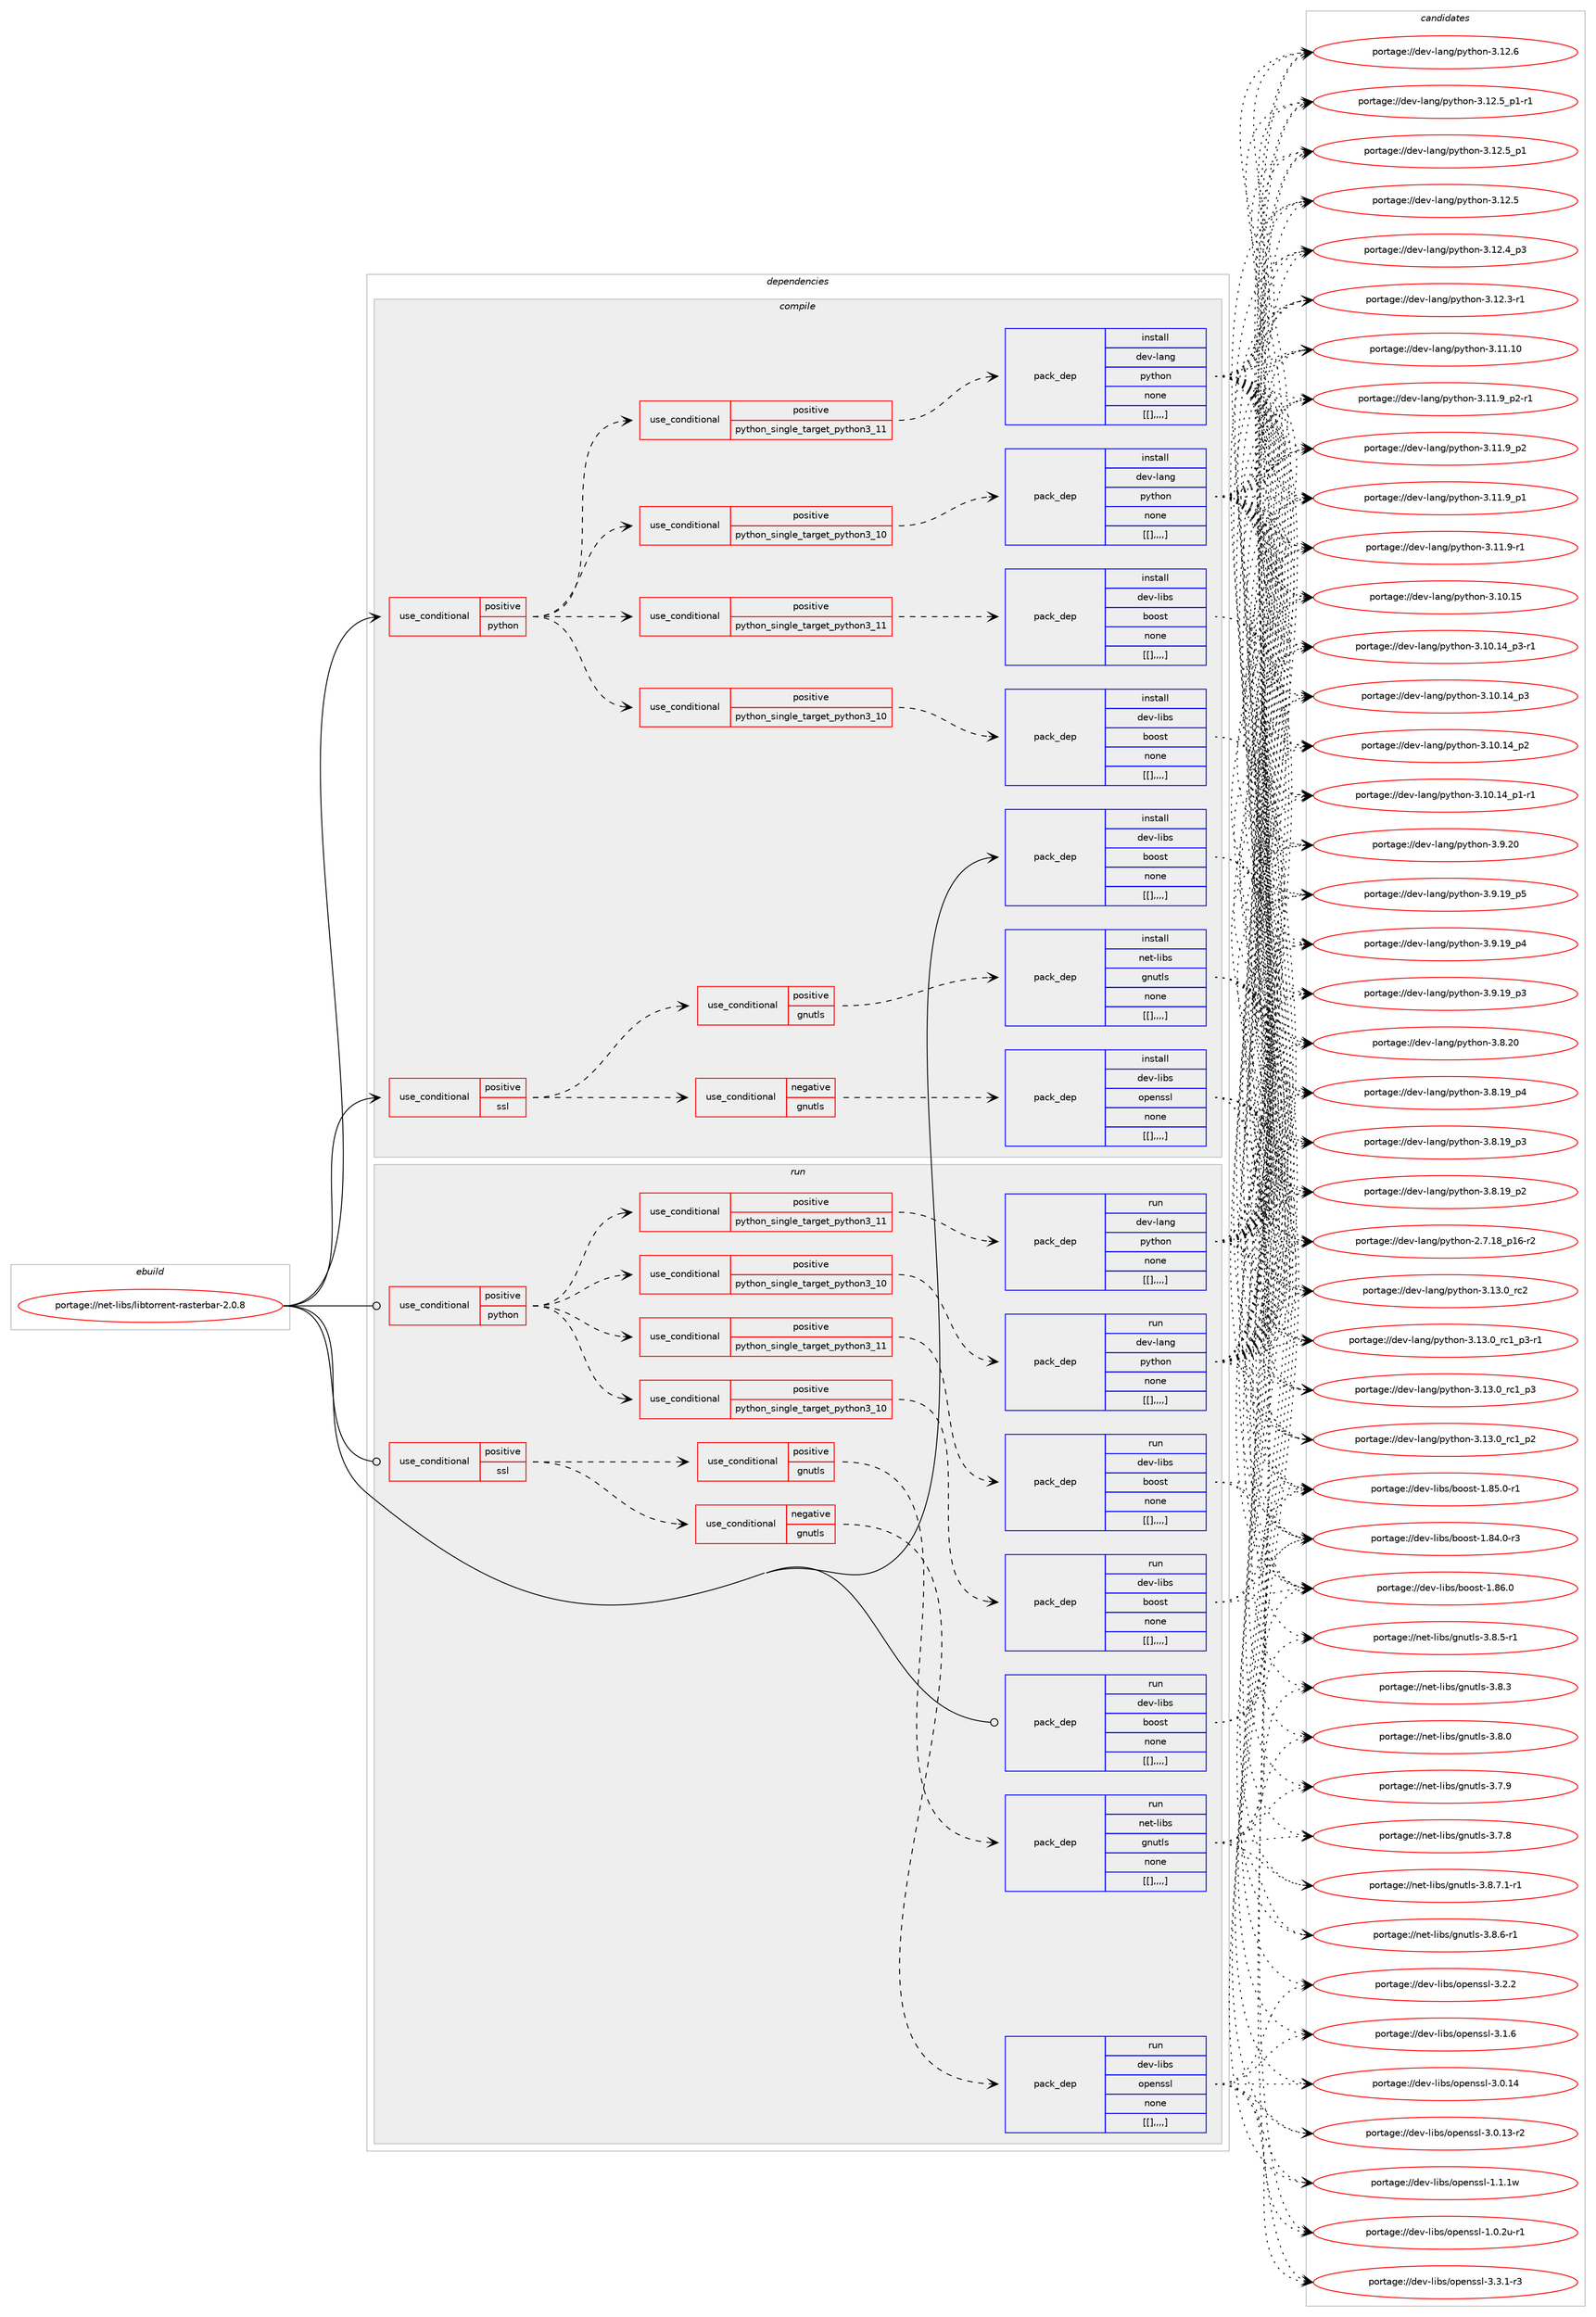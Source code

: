 digraph prolog {

# *************
# Graph options
# *************

newrank=true;
concentrate=true;
compound=true;
graph [rankdir=LR,fontname=Helvetica,fontsize=10,ranksep=1.5];#, ranksep=2.5, nodesep=0.2];
edge  [arrowhead=vee];
node  [fontname=Helvetica,fontsize=10];

# **********
# The ebuild
# **********

subgraph cluster_leftcol {
color=gray;
label=<<i>ebuild</i>>;
id [label="portage://net-libs/libtorrent-rasterbar-2.0.8", color=red, width=4, href="../net-libs/libtorrent-rasterbar-2.0.8.svg"];
}

# ****************
# The dependencies
# ****************

subgraph cluster_midcol {
color=gray;
label=<<i>dependencies</i>>;
subgraph cluster_compile {
fillcolor="#eeeeee";
style=filled;
label=<<i>compile</i>>;
subgraph cond98883 {
dependency379470 [label=<<TABLE BORDER="0" CELLBORDER="1" CELLSPACING="0" CELLPADDING="4"><TR><TD ROWSPAN="3" CELLPADDING="10">use_conditional</TD></TR><TR><TD>positive</TD></TR><TR><TD>python</TD></TR></TABLE>>, shape=none, color=red];
subgraph cond98884 {
dependency379471 [label=<<TABLE BORDER="0" CELLBORDER="1" CELLSPACING="0" CELLPADDING="4"><TR><TD ROWSPAN="3" CELLPADDING="10">use_conditional</TD></TR><TR><TD>positive</TD></TR><TR><TD>python_single_target_python3_10</TD></TR></TABLE>>, shape=none, color=red];
subgraph pack277768 {
dependency379472 [label=<<TABLE BORDER="0" CELLBORDER="1" CELLSPACING="0" CELLPADDING="4" WIDTH="220"><TR><TD ROWSPAN="6" CELLPADDING="30">pack_dep</TD></TR><TR><TD WIDTH="110">install</TD></TR><TR><TD>dev-lang</TD></TR><TR><TD>python</TD></TR><TR><TD>none</TD></TR><TR><TD>[[],,,,]</TD></TR></TABLE>>, shape=none, color=blue];
}
dependency379471:e -> dependency379472:w [weight=20,style="dashed",arrowhead="vee"];
}
dependency379470:e -> dependency379471:w [weight=20,style="dashed",arrowhead="vee"];
subgraph cond98885 {
dependency379473 [label=<<TABLE BORDER="0" CELLBORDER="1" CELLSPACING="0" CELLPADDING="4"><TR><TD ROWSPAN="3" CELLPADDING="10">use_conditional</TD></TR><TR><TD>positive</TD></TR><TR><TD>python_single_target_python3_11</TD></TR></TABLE>>, shape=none, color=red];
subgraph pack277769 {
dependency379474 [label=<<TABLE BORDER="0" CELLBORDER="1" CELLSPACING="0" CELLPADDING="4" WIDTH="220"><TR><TD ROWSPAN="6" CELLPADDING="30">pack_dep</TD></TR><TR><TD WIDTH="110">install</TD></TR><TR><TD>dev-lang</TD></TR><TR><TD>python</TD></TR><TR><TD>none</TD></TR><TR><TD>[[],,,,]</TD></TR></TABLE>>, shape=none, color=blue];
}
dependency379473:e -> dependency379474:w [weight=20,style="dashed",arrowhead="vee"];
}
dependency379470:e -> dependency379473:w [weight=20,style="dashed",arrowhead="vee"];
subgraph cond98886 {
dependency379475 [label=<<TABLE BORDER="0" CELLBORDER="1" CELLSPACING="0" CELLPADDING="4"><TR><TD ROWSPAN="3" CELLPADDING="10">use_conditional</TD></TR><TR><TD>positive</TD></TR><TR><TD>python_single_target_python3_10</TD></TR></TABLE>>, shape=none, color=red];
subgraph pack277770 {
dependency379476 [label=<<TABLE BORDER="0" CELLBORDER="1" CELLSPACING="0" CELLPADDING="4" WIDTH="220"><TR><TD ROWSPAN="6" CELLPADDING="30">pack_dep</TD></TR><TR><TD WIDTH="110">install</TD></TR><TR><TD>dev-libs</TD></TR><TR><TD>boost</TD></TR><TR><TD>none</TD></TR><TR><TD>[[],,,,]</TD></TR></TABLE>>, shape=none, color=blue];
}
dependency379475:e -> dependency379476:w [weight=20,style="dashed",arrowhead="vee"];
}
dependency379470:e -> dependency379475:w [weight=20,style="dashed",arrowhead="vee"];
subgraph cond98887 {
dependency379477 [label=<<TABLE BORDER="0" CELLBORDER="1" CELLSPACING="0" CELLPADDING="4"><TR><TD ROWSPAN="3" CELLPADDING="10">use_conditional</TD></TR><TR><TD>positive</TD></TR><TR><TD>python_single_target_python3_11</TD></TR></TABLE>>, shape=none, color=red];
subgraph pack277771 {
dependency379478 [label=<<TABLE BORDER="0" CELLBORDER="1" CELLSPACING="0" CELLPADDING="4" WIDTH="220"><TR><TD ROWSPAN="6" CELLPADDING="30">pack_dep</TD></TR><TR><TD WIDTH="110">install</TD></TR><TR><TD>dev-libs</TD></TR><TR><TD>boost</TD></TR><TR><TD>none</TD></TR><TR><TD>[[],,,,]</TD></TR></TABLE>>, shape=none, color=blue];
}
dependency379477:e -> dependency379478:w [weight=20,style="dashed",arrowhead="vee"];
}
dependency379470:e -> dependency379477:w [weight=20,style="dashed",arrowhead="vee"];
}
id:e -> dependency379470:w [weight=20,style="solid",arrowhead="vee"];
subgraph cond98888 {
dependency379479 [label=<<TABLE BORDER="0" CELLBORDER="1" CELLSPACING="0" CELLPADDING="4"><TR><TD ROWSPAN="3" CELLPADDING="10">use_conditional</TD></TR><TR><TD>positive</TD></TR><TR><TD>ssl</TD></TR></TABLE>>, shape=none, color=red];
subgraph cond98889 {
dependency379480 [label=<<TABLE BORDER="0" CELLBORDER="1" CELLSPACING="0" CELLPADDING="4"><TR><TD ROWSPAN="3" CELLPADDING="10">use_conditional</TD></TR><TR><TD>positive</TD></TR><TR><TD>gnutls</TD></TR></TABLE>>, shape=none, color=red];
subgraph pack277772 {
dependency379481 [label=<<TABLE BORDER="0" CELLBORDER="1" CELLSPACING="0" CELLPADDING="4" WIDTH="220"><TR><TD ROWSPAN="6" CELLPADDING="30">pack_dep</TD></TR><TR><TD WIDTH="110">install</TD></TR><TR><TD>net-libs</TD></TR><TR><TD>gnutls</TD></TR><TR><TD>none</TD></TR><TR><TD>[[],,,,]</TD></TR></TABLE>>, shape=none, color=blue];
}
dependency379480:e -> dependency379481:w [weight=20,style="dashed",arrowhead="vee"];
}
dependency379479:e -> dependency379480:w [weight=20,style="dashed",arrowhead="vee"];
subgraph cond98890 {
dependency379482 [label=<<TABLE BORDER="0" CELLBORDER="1" CELLSPACING="0" CELLPADDING="4"><TR><TD ROWSPAN="3" CELLPADDING="10">use_conditional</TD></TR><TR><TD>negative</TD></TR><TR><TD>gnutls</TD></TR></TABLE>>, shape=none, color=red];
subgraph pack277773 {
dependency379483 [label=<<TABLE BORDER="0" CELLBORDER="1" CELLSPACING="0" CELLPADDING="4" WIDTH="220"><TR><TD ROWSPAN="6" CELLPADDING="30">pack_dep</TD></TR><TR><TD WIDTH="110">install</TD></TR><TR><TD>dev-libs</TD></TR><TR><TD>openssl</TD></TR><TR><TD>none</TD></TR><TR><TD>[[],,,,]</TD></TR></TABLE>>, shape=none, color=blue];
}
dependency379482:e -> dependency379483:w [weight=20,style="dashed",arrowhead="vee"];
}
dependency379479:e -> dependency379482:w [weight=20,style="dashed",arrowhead="vee"];
}
id:e -> dependency379479:w [weight=20,style="solid",arrowhead="vee"];
subgraph pack277774 {
dependency379484 [label=<<TABLE BORDER="0" CELLBORDER="1" CELLSPACING="0" CELLPADDING="4" WIDTH="220"><TR><TD ROWSPAN="6" CELLPADDING="30">pack_dep</TD></TR><TR><TD WIDTH="110">install</TD></TR><TR><TD>dev-libs</TD></TR><TR><TD>boost</TD></TR><TR><TD>none</TD></TR><TR><TD>[[],,,,]</TD></TR></TABLE>>, shape=none, color=blue];
}
id:e -> dependency379484:w [weight=20,style="solid",arrowhead="vee"];
}
subgraph cluster_compileandrun {
fillcolor="#eeeeee";
style=filled;
label=<<i>compile and run</i>>;
}
subgraph cluster_run {
fillcolor="#eeeeee";
style=filled;
label=<<i>run</i>>;
subgraph cond98891 {
dependency379485 [label=<<TABLE BORDER="0" CELLBORDER="1" CELLSPACING="0" CELLPADDING="4"><TR><TD ROWSPAN="3" CELLPADDING="10">use_conditional</TD></TR><TR><TD>positive</TD></TR><TR><TD>python</TD></TR></TABLE>>, shape=none, color=red];
subgraph cond98892 {
dependency379486 [label=<<TABLE BORDER="0" CELLBORDER="1" CELLSPACING="0" CELLPADDING="4"><TR><TD ROWSPAN="3" CELLPADDING="10">use_conditional</TD></TR><TR><TD>positive</TD></TR><TR><TD>python_single_target_python3_10</TD></TR></TABLE>>, shape=none, color=red];
subgraph pack277775 {
dependency379487 [label=<<TABLE BORDER="0" CELLBORDER="1" CELLSPACING="0" CELLPADDING="4" WIDTH="220"><TR><TD ROWSPAN="6" CELLPADDING="30">pack_dep</TD></TR><TR><TD WIDTH="110">run</TD></TR><TR><TD>dev-lang</TD></TR><TR><TD>python</TD></TR><TR><TD>none</TD></TR><TR><TD>[[],,,,]</TD></TR></TABLE>>, shape=none, color=blue];
}
dependency379486:e -> dependency379487:w [weight=20,style="dashed",arrowhead="vee"];
}
dependency379485:e -> dependency379486:w [weight=20,style="dashed",arrowhead="vee"];
subgraph cond98893 {
dependency379488 [label=<<TABLE BORDER="0" CELLBORDER="1" CELLSPACING="0" CELLPADDING="4"><TR><TD ROWSPAN="3" CELLPADDING="10">use_conditional</TD></TR><TR><TD>positive</TD></TR><TR><TD>python_single_target_python3_11</TD></TR></TABLE>>, shape=none, color=red];
subgraph pack277776 {
dependency379489 [label=<<TABLE BORDER="0" CELLBORDER="1" CELLSPACING="0" CELLPADDING="4" WIDTH="220"><TR><TD ROWSPAN="6" CELLPADDING="30">pack_dep</TD></TR><TR><TD WIDTH="110">run</TD></TR><TR><TD>dev-lang</TD></TR><TR><TD>python</TD></TR><TR><TD>none</TD></TR><TR><TD>[[],,,,]</TD></TR></TABLE>>, shape=none, color=blue];
}
dependency379488:e -> dependency379489:w [weight=20,style="dashed",arrowhead="vee"];
}
dependency379485:e -> dependency379488:w [weight=20,style="dashed",arrowhead="vee"];
subgraph cond98894 {
dependency379490 [label=<<TABLE BORDER="0" CELLBORDER="1" CELLSPACING="0" CELLPADDING="4"><TR><TD ROWSPAN="3" CELLPADDING="10">use_conditional</TD></TR><TR><TD>positive</TD></TR><TR><TD>python_single_target_python3_10</TD></TR></TABLE>>, shape=none, color=red];
subgraph pack277777 {
dependency379491 [label=<<TABLE BORDER="0" CELLBORDER="1" CELLSPACING="0" CELLPADDING="4" WIDTH="220"><TR><TD ROWSPAN="6" CELLPADDING="30">pack_dep</TD></TR><TR><TD WIDTH="110">run</TD></TR><TR><TD>dev-libs</TD></TR><TR><TD>boost</TD></TR><TR><TD>none</TD></TR><TR><TD>[[],,,,]</TD></TR></TABLE>>, shape=none, color=blue];
}
dependency379490:e -> dependency379491:w [weight=20,style="dashed",arrowhead="vee"];
}
dependency379485:e -> dependency379490:w [weight=20,style="dashed",arrowhead="vee"];
subgraph cond98895 {
dependency379492 [label=<<TABLE BORDER="0" CELLBORDER="1" CELLSPACING="0" CELLPADDING="4"><TR><TD ROWSPAN="3" CELLPADDING="10">use_conditional</TD></TR><TR><TD>positive</TD></TR><TR><TD>python_single_target_python3_11</TD></TR></TABLE>>, shape=none, color=red];
subgraph pack277778 {
dependency379493 [label=<<TABLE BORDER="0" CELLBORDER="1" CELLSPACING="0" CELLPADDING="4" WIDTH="220"><TR><TD ROWSPAN="6" CELLPADDING="30">pack_dep</TD></TR><TR><TD WIDTH="110">run</TD></TR><TR><TD>dev-libs</TD></TR><TR><TD>boost</TD></TR><TR><TD>none</TD></TR><TR><TD>[[],,,,]</TD></TR></TABLE>>, shape=none, color=blue];
}
dependency379492:e -> dependency379493:w [weight=20,style="dashed",arrowhead="vee"];
}
dependency379485:e -> dependency379492:w [weight=20,style="dashed",arrowhead="vee"];
}
id:e -> dependency379485:w [weight=20,style="solid",arrowhead="odot"];
subgraph cond98896 {
dependency379494 [label=<<TABLE BORDER="0" CELLBORDER="1" CELLSPACING="0" CELLPADDING="4"><TR><TD ROWSPAN="3" CELLPADDING="10">use_conditional</TD></TR><TR><TD>positive</TD></TR><TR><TD>ssl</TD></TR></TABLE>>, shape=none, color=red];
subgraph cond98897 {
dependency379495 [label=<<TABLE BORDER="0" CELLBORDER="1" CELLSPACING="0" CELLPADDING="4"><TR><TD ROWSPAN="3" CELLPADDING="10">use_conditional</TD></TR><TR><TD>positive</TD></TR><TR><TD>gnutls</TD></TR></TABLE>>, shape=none, color=red];
subgraph pack277779 {
dependency379496 [label=<<TABLE BORDER="0" CELLBORDER="1" CELLSPACING="0" CELLPADDING="4" WIDTH="220"><TR><TD ROWSPAN="6" CELLPADDING="30">pack_dep</TD></TR><TR><TD WIDTH="110">run</TD></TR><TR><TD>net-libs</TD></TR><TR><TD>gnutls</TD></TR><TR><TD>none</TD></TR><TR><TD>[[],,,,]</TD></TR></TABLE>>, shape=none, color=blue];
}
dependency379495:e -> dependency379496:w [weight=20,style="dashed",arrowhead="vee"];
}
dependency379494:e -> dependency379495:w [weight=20,style="dashed",arrowhead="vee"];
subgraph cond98898 {
dependency379497 [label=<<TABLE BORDER="0" CELLBORDER="1" CELLSPACING="0" CELLPADDING="4"><TR><TD ROWSPAN="3" CELLPADDING="10">use_conditional</TD></TR><TR><TD>negative</TD></TR><TR><TD>gnutls</TD></TR></TABLE>>, shape=none, color=red];
subgraph pack277780 {
dependency379498 [label=<<TABLE BORDER="0" CELLBORDER="1" CELLSPACING="0" CELLPADDING="4" WIDTH="220"><TR><TD ROWSPAN="6" CELLPADDING="30">pack_dep</TD></TR><TR><TD WIDTH="110">run</TD></TR><TR><TD>dev-libs</TD></TR><TR><TD>openssl</TD></TR><TR><TD>none</TD></TR><TR><TD>[[],,,,]</TD></TR></TABLE>>, shape=none, color=blue];
}
dependency379497:e -> dependency379498:w [weight=20,style="dashed",arrowhead="vee"];
}
dependency379494:e -> dependency379497:w [weight=20,style="dashed",arrowhead="vee"];
}
id:e -> dependency379494:w [weight=20,style="solid",arrowhead="odot"];
subgraph pack277781 {
dependency379499 [label=<<TABLE BORDER="0" CELLBORDER="1" CELLSPACING="0" CELLPADDING="4" WIDTH="220"><TR><TD ROWSPAN="6" CELLPADDING="30">pack_dep</TD></TR><TR><TD WIDTH="110">run</TD></TR><TR><TD>dev-libs</TD></TR><TR><TD>boost</TD></TR><TR><TD>none</TD></TR><TR><TD>[[],,,,]</TD></TR></TABLE>>, shape=none, color=blue];
}
id:e -> dependency379499:w [weight=20,style="solid",arrowhead="odot"];
}
}

# **************
# The candidates
# **************

subgraph cluster_choices {
rank=same;
color=gray;
label=<<i>candidates</i>>;

subgraph choice277768 {
color=black;
nodesep=1;
choice10010111845108971101034711212111610411111045514649514648951149950 [label="portage://dev-lang/python-3.13.0_rc2", color=red, width=4,href="../dev-lang/python-3.13.0_rc2.svg"];
choice1001011184510897110103471121211161041111104551464951464895114994995112514511449 [label="portage://dev-lang/python-3.13.0_rc1_p3-r1", color=red, width=4,href="../dev-lang/python-3.13.0_rc1_p3-r1.svg"];
choice100101118451089711010347112121116104111110455146495146489511499499511251 [label="portage://dev-lang/python-3.13.0_rc1_p3", color=red, width=4,href="../dev-lang/python-3.13.0_rc1_p3.svg"];
choice100101118451089711010347112121116104111110455146495146489511499499511250 [label="portage://dev-lang/python-3.13.0_rc1_p2", color=red, width=4,href="../dev-lang/python-3.13.0_rc1_p2.svg"];
choice10010111845108971101034711212111610411111045514649504654 [label="portage://dev-lang/python-3.12.6", color=red, width=4,href="../dev-lang/python-3.12.6.svg"];
choice1001011184510897110103471121211161041111104551464950465395112494511449 [label="portage://dev-lang/python-3.12.5_p1-r1", color=red, width=4,href="../dev-lang/python-3.12.5_p1-r1.svg"];
choice100101118451089711010347112121116104111110455146495046539511249 [label="portage://dev-lang/python-3.12.5_p1", color=red, width=4,href="../dev-lang/python-3.12.5_p1.svg"];
choice10010111845108971101034711212111610411111045514649504653 [label="portage://dev-lang/python-3.12.5", color=red, width=4,href="../dev-lang/python-3.12.5.svg"];
choice100101118451089711010347112121116104111110455146495046529511251 [label="portage://dev-lang/python-3.12.4_p3", color=red, width=4,href="../dev-lang/python-3.12.4_p3.svg"];
choice100101118451089711010347112121116104111110455146495046514511449 [label="portage://dev-lang/python-3.12.3-r1", color=red, width=4,href="../dev-lang/python-3.12.3-r1.svg"];
choice1001011184510897110103471121211161041111104551464949464948 [label="portage://dev-lang/python-3.11.10", color=red, width=4,href="../dev-lang/python-3.11.10.svg"];
choice1001011184510897110103471121211161041111104551464949465795112504511449 [label="portage://dev-lang/python-3.11.9_p2-r1", color=red, width=4,href="../dev-lang/python-3.11.9_p2-r1.svg"];
choice100101118451089711010347112121116104111110455146494946579511250 [label="portage://dev-lang/python-3.11.9_p2", color=red, width=4,href="../dev-lang/python-3.11.9_p2.svg"];
choice100101118451089711010347112121116104111110455146494946579511249 [label="portage://dev-lang/python-3.11.9_p1", color=red, width=4,href="../dev-lang/python-3.11.9_p1.svg"];
choice100101118451089711010347112121116104111110455146494946574511449 [label="portage://dev-lang/python-3.11.9-r1", color=red, width=4,href="../dev-lang/python-3.11.9-r1.svg"];
choice1001011184510897110103471121211161041111104551464948464953 [label="portage://dev-lang/python-3.10.15", color=red, width=4,href="../dev-lang/python-3.10.15.svg"];
choice100101118451089711010347112121116104111110455146494846495295112514511449 [label="portage://dev-lang/python-3.10.14_p3-r1", color=red, width=4,href="../dev-lang/python-3.10.14_p3-r1.svg"];
choice10010111845108971101034711212111610411111045514649484649529511251 [label="portage://dev-lang/python-3.10.14_p3", color=red, width=4,href="../dev-lang/python-3.10.14_p3.svg"];
choice10010111845108971101034711212111610411111045514649484649529511250 [label="portage://dev-lang/python-3.10.14_p2", color=red, width=4,href="../dev-lang/python-3.10.14_p2.svg"];
choice100101118451089711010347112121116104111110455146494846495295112494511449 [label="portage://dev-lang/python-3.10.14_p1-r1", color=red, width=4,href="../dev-lang/python-3.10.14_p1-r1.svg"];
choice10010111845108971101034711212111610411111045514657465048 [label="portage://dev-lang/python-3.9.20", color=red, width=4,href="../dev-lang/python-3.9.20.svg"];
choice100101118451089711010347112121116104111110455146574649579511253 [label="portage://dev-lang/python-3.9.19_p5", color=red, width=4,href="../dev-lang/python-3.9.19_p5.svg"];
choice100101118451089711010347112121116104111110455146574649579511252 [label="portage://dev-lang/python-3.9.19_p4", color=red, width=4,href="../dev-lang/python-3.9.19_p4.svg"];
choice100101118451089711010347112121116104111110455146574649579511251 [label="portage://dev-lang/python-3.9.19_p3", color=red, width=4,href="../dev-lang/python-3.9.19_p3.svg"];
choice10010111845108971101034711212111610411111045514656465048 [label="portage://dev-lang/python-3.8.20", color=red, width=4,href="../dev-lang/python-3.8.20.svg"];
choice100101118451089711010347112121116104111110455146564649579511252 [label="portage://dev-lang/python-3.8.19_p4", color=red, width=4,href="../dev-lang/python-3.8.19_p4.svg"];
choice100101118451089711010347112121116104111110455146564649579511251 [label="portage://dev-lang/python-3.8.19_p3", color=red, width=4,href="../dev-lang/python-3.8.19_p3.svg"];
choice100101118451089711010347112121116104111110455146564649579511250 [label="portage://dev-lang/python-3.8.19_p2", color=red, width=4,href="../dev-lang/python-3.8.19_p2.svg"];
choice100101118451089711010347112121116104111110455046554649569511249544511450 [label="portage://dev-lang/python-2.7.18_p16-r2", color=red, width=4,href="../dev-lang/python-2.7.18_p16-r2.svg"];
dependency379472:e -> choice10010111845108971101034711212111610411111045514649514648951149950:w [style=dotted,weight="100"];
dependency379472:e -> choice1001011184510897110103471121211161041111104551464951464895114994995112514511449:w [style=dotted,weight="100"];
dependency379472:e -> choice100101118451089711010347112121116104111110455146495146489511499499511251:w [style=dotted,weight="100"];
dependency379472:e -> choice100101118451089711010347112121116104111110455146495146489511499499511250:w [style=dotted,weight="100"];
dependency379472:e -> choice10010111845108971101034711212111610411111045514649504654:w [style=dotted,weight="100"];
dependency379472:e -> choice1001011184510897110103471121211161041111104551464950465395112494511449:w [style=dotted,weight="100"];
dependency379472:e -> choice100101118451089711010347112121116104111110455146495046539511249:w [style=dotted,weight="100"];
dependency379472:e -> choice10010111845108971101034711212111610411111045514649504653:w [style=dotted,weight="100"];
dependency379472:e -> choice100101118451089711010347112121116104111110455146495046529511251:w [style=dotted,weight="100"];
dependency379472:e -> choice100101118451089711010347112121116104111110455146495046514511449:w [style=dotted,weight="100"];
dependency379472:e -> choice1001011184510897110103471121211161041111104551464949464948:w [style=dotted,weight="100"];
dependency379472:e -> choice1001011184510897110103471121211161041111104551464949465795112504511449:w [style=dotted,weight="100"];
dependency379472:e -> choice100101118451089711010347112121116104111110455146494946579511250:w [style=dotted,weight="100"];
dependency379472:e -> choice100101118451089711010347112121116104111110455146494946579511249:w [style=dotted,weight="100"];
dependency379472:e -> choice100101118451089711010347112121116104111110455146494946574511449:w [style=dotted,weight="100"];
dependency379472:e -> choice1001011184510897110103471121211161041111104551464948464953:w [style=dotted,weight="100"];
dependency379472:e -> choice100101118451089711010347112121116104111110455146494846495295112514511449:w [style=dotted,weight="100"];
dependency379472:e -> choice10010111845108971101034711212111610411111045514649484649529511251:w [style=dotted,weight="100"];
dependency379472:e -> choice10010111845108971101034711212111610411111045514649484649529511250:w [style=dotted,weight="100"];
dependency379472:e -> choice100101118451089711010347112121116104111110455146494846495295112494511449:w [style=dotted,weight="100"];
dependency379472:e -> choice10010111845108971101034711212111610411111045514657465048:w [style=dotted,weight="100"];
dependency379472:e -> choice100101118451089711010347112121116104111110455146574649579511253:w [style=dotted,weight="100"];
dependency379472:e -> choice100101118451089711010347112121116104111110455146574649579511252:w [style=dotted,weight="100"];
dependency379472:e -> choice100101118451089711010347112121116104111110455146574649579511251:w [style=dotted,weight="100"];
dependency379472:e -> choice10010111845108971101034711212111610411111045514656465048:w [style=dotted,weight="100"];
dependency379472:e -> choice100101118451089711010347112121116104111110455146564649579511252:w [style=dotted,weight="100"];
dependency379472:e -> choice100101118451089711010347112121116104111110455146564649579511251:w [style=dotted,weight="100"];
dependency379472:e -> choice100101118451089711010347112121116104111110455146564649579511250:w [style=dotted,weight="100"];
dependency379472:e -> choice100101118451089711010347112121116104111110455046554649569511249544511450:w [style=dotted,weight="100"];
}
subgraph choice277769 {
color=black;
nodesep=1;
choice10010111845108971101034711212111610411111045514649514648951149950 [label="portage://dev-lang/python-3.13.0_rc2", color=red, width=4,href="../dev-lang/python-3.13.0_rc2.svg"];
choice1001011184510897110103471121211161041111104551464951464895114994995112514511449 [label="portage://dev-lang/python-3.13.0_rc1_p3-r1", color=red, width=4,href="../dev-lang/python-3.13.0_rc1_p3-r1.svg"];
choice100101118451089711010347112121116104111110455146495146489511499499511251 [label="portage://dev-lang/python-3.13.0_rc1_p3", color=red, width=4,href="../dev-lang/python-3.13.0_rc1_p3.svg"];
choice100101118451089711010347112121116104111110455146495146489511499499511250 [label="portage://dev-lang/python-3.13.0_rc1_p2", color=red, width=4,href="../dev-lang/python-3.13.0_rc1_p2.svg"];
choice10010111845108971101034711212111610411111045514649504654 [label="portage://dev-lang/python-3.12.6", color=red, width=4,href="../dev-lang/python-3.12.6.svg"];
choice1001011184510897110103471121211161041111104551464950465395112494511449 [label="portage://dev-lang/python-3.12.5_p1-r1", color=red, width=4,href="../dev-lang/python-3.12.5_p1-r1.svg"];
choice100101118451089711010347112121116104111110455146495046539511249 [label="portage://dev-lang/python-3.12.5_p1", color=red, width=4,href="../dev-lang/python-3.12.5_p1.svg"];
choice10010111845108971101034711212111610411111045514649504653 [label="portage://dev-lang/python-3.12.5", color=red, width=4,href="../dev-lang/python-3.12.5.svg"];
choice100101118451089711010347112121116104111110455146495046529511251 [label="portage://dev-lang/python-3.12.4_p3", color=red, width=4,href="../dev-lang/python-3.12.4_p3.svg"];
choice100101118451089711010347112121116104111110455146495046514511449 [label="portage://dev-lang/python-3.12.3-r1", color=red, width=4,href="../dev-lang/python-3.12.3-r1.svg"];
choice1001011184510897110103471121211161041111104551464949464948 [label="portage://dev-lang/python-3.11.10", color=red, width=4,href="../dev-lang/python-3.11.10.svg"];
choice1001011184510897110103471121211161041111104551464949465795112504511449 [label="portage://dev-lang/python-3.11.9_p2-r1", color=red, width=4,href="../dev-lang/python-3.11.9_p2-r1.svg"];
choice100101118451089711010347112121116104111110455146494946579511250 [label="portage://dev-lang/python-3.11.9_p2", color=red, width=4,href="../dev-lang/python-3.11.9_p2.svg"];
choice100101118451089711010347112121116104111110455146494946579511249 [label="portage://dev-lang/python-3.11.9_p1", color=red, width=4,href="../dev-lang/python-3.11.9_p1.svg"];
choice100101118451089711010347112121116104111110455146494946574511449 [label="portage://dev-lang/python-3.11.9-r1", color=red, width=4,href="../dev-lang/python-3.11.9-r1.svg"];
choice1001011184510897110103471121211161041111104551464948464953 [label="portage://dev-lang/python-3.10.15", color=red, width=4,href="../dev-lang/python-3.10.15.svg"];
choice100101118451089711010347112121116104111110455146494846495295112514511449 [label="portage://dev-lang/python-3.10.14_p3-r1", color=red, width=4,href="../dev-lang/python-3.10.14_p3-r1.svg"];
choice10010111845108971101034711212111610411111045514649484649529511251 [label="portage://dev-lang/python-3.10.14_p3", color=red, width=4,href="../dev-lang/python-3.10.14_p3.svg"];
choice10010111845108971101034711212111610411111045514649484649529511250 [label="portage://dev-lang/python-3.10.14_p2", color=red, width=4,href="../dev-lang/python-3.10.14_p2.svg"];
choice100101118451089711010347112121116104111110455146494846495295112494511449 [label="portage://dev-lang/python-3.10.14_p1-r1", color=red, width=4,href="../dev-lang/python-3.10.14_p1-r1.svg"];
choice10010111845108971101034711212111610411111045514657465048 [label="portage://dev-lang/python-3.9.20", color=red, width=4,href="../dev-lang/python-3.9.20.svg"];
choice100101118451089711010347112121116104111110455146574649579511253 [label="portage://dev-lang/python-3.9.19_p5", color=red, width=4,href="../dev-lang/python-3.9.19_p5.svg"];
choice100101118451089711010347112121116104111110455146574649579511252 [label="portage://dev-lang/python-3.9.19_p4", color=red, width=4,href="../dev-lang/python-3.9.19_p4.svg"];
choice100101118451089711010347112121116104111110455146574649579511251 [label="portage://dev-lang/python-3.9.19_p3", color=red, width=4,href="../dev-lang/python-3.9.19_p3.svg"];
choice10010111845108971101034711212111610411111045514656465048 [label="portage://dev-lang/python-3.8.20", color=red, width=4,href="../dev-lang/python-3.8.20.svg"];
choice100101118451089711010347112121116104111110455146564649579511252 [label="portage://dev-lang/python-3.8.19_p4", color=red, width=4,href="../dev-lang/python-3.8.19_p4.svg"];
choice100101118451089711010347112121116104111110455146564649579511251 [label="portage://dev-lang/python-3.8.19_p3", color=red, width=4,href="../dev-lang/python-3.8.19_p3.svg"];
choice100101118451089711010347112121116104111110455146564649579511250 [label="portage://dev-lang/python-3.8.19_p2", color=red, width=4,href="../dev-lang/python-3.8.19_p2.svg"];
choice100101118451089711010347112121116104111110455046554649569511249544511450 [label="portage://dev-lang/python-2.7.18_p16-r2", color=red, width=4,href="../dev-lang/python-2.7.18_p16-r2.svg"];
dependency379474:e -> choice10010111845108971101034711212111610411111045514649514648951149950:w [style=dotted,weight="100"];
dependency379474:e -> choice1001011184510897110103471121211161041111104551464951464895114994995112514511449:w [style=dotted,weight="100"];
dependency379474:e -> choice100101118451089711010347112121116104111110455146495146489511499499511251:w [style=dotted,weight="100"];
dependency379474:e -> choice100101118451089711010347112121116104111110455146495146489511499499511250:w [style=dotted,weight="100"];
dependency379474:e -> choice10010111845108971101034711212111610411111045514649504654:w [style=dotted,weight="100"];
dependency379474:e -> choice1001011184510897110103471121211161041111104551464950465395112494511449:w [style=dotted,weight="100"];
dependency379474:e -> choice100101118451089711010347112121116104111110455146495046539511249:w [style=dotted,weight="100"];
dependency379474:e -> choice10010111845108971101034711212111610411111045514649504653:w [style=dotted,weight="100"];
dependency379474:e -> choice100101118451089711010347112121116104111110455146495046529511251:w [style=dotted,weight="100"];
dependency379474:e -> choice100101118451089711010347112121116104111110455146495046514511449:w [style=dotted,weight="100"];
dependency379474:e -> choice1001011184510897110103471121211161041111104551464949464948:w [style=dotted,weight="100"];
dependency379474:e -> choice1001011184510897110103471121211161041111104551464949465795112504511449:w [style=dotted,weight="100"];
dependency379474:e -> choice100101118451089711010347112121116104111110455146494946579511250:w [style=dotted,weight="100"];
dependency379474:e -> choice100101118451089711010347112121116104111110455146494946579511249:w [style=dotted,weight="100"];
dependency379474:e -> choice100101118451089711010347112121116104111110455146494946574511449:w [style=dotted,weight="100"];
dependency379474:e -> choice1001011184510897110103471121211161041111104551464948464953:w [style=dotted,weight="100"];
dependency379474:e -> choice100101118451089711010347112121116104111110455146494846495295112514511449:w [style=dotted,weight="100"];
dependency379474:e -> choice10010111845108971101034711212111610411111045514649484649529511251:w [style=dotted,weight="100"];
dependency379474:e -> choice10010111845108971101034711212111610411111045514649484649529511250:w [style=dotted,weight="100"];
dependency379474:e -> choice100101118451089711010347112121116104111110455146494846495295112494511449:w [style=dotted,weight="100"];
dependency379474:e -> choice10010111845108971101034711212111610411111045514657465048:w [style=dotted,weight="100"];
dependency379474:e -> choice100101118451089711010347112121116104111110455146574649579511253:w [style=dotted,weight="100"];
dependency379474:e -> choice100101118451089711010347112121116104111110455146574649579511252:w [style=dotted,weight="100"];
dependency379474:e -> choice100101118451089711010347112121116104111110455146574649579511251:w [style=dotted,weight="100"];
dependency379474:e -> choice10010111845108971101034711212111610411111045514656465048:w [style=dotted,weight="100"];
dependency379474:e -> choice100101118451089711010347112121116104111110455146564649579511252:w [style=dotted,weight="100"];
dependency379474:e -> choice100101118451089711010347112121116104111110455146564649579511251:w [style=dotted,weight="100"];
dependency379474:e -> choice100101118451089711010347112121116104111110455146564649579511250:w [style=dotted,weight="100"];
dependency379474:e -> choice100101118451089711010347112121116104111110455046554649569511249544511450:w [style=dotted,weight="100"];
}
subgraph choice277770 {
color=black;
nodesep=1;
choice1001011184510810598115479811111111511645494656544648 [label="portage://dev-libs/boost-1.86.0", color=red, width=4,href="../dev-libs/boost-1.86.0.svg"];
choice10010111845108105981154798111111115116454946565346484511449 [label="portage://dev-libs/boost-1.85.0-r1", color=red, width=4,href="../dev-libs/boost-1.85.0-r1.svg"];
choice10010111845108105981154798111111115116454946565246484511451 [label="portage://dev-libs/boost-1.84.0-r3", color=red, width=4,href="../dev-libs/boost-1.84.0-r3.svg"];
dependency379476:e -> choice1001011184510810598115479811111111511645494656544648:w [style=dotted,weight="100"];
dependency379476:e -> choice10010111845108105981154798111111115116454946565346484511449:w [style=dotted,weight="100"];
dependency379476:e -> choice10010111845108105981154798111111115116454946565246484511451:w [style=dotted,weight="100"];
}
subgraph choice277771 {
color=black;
nodesep=1;
choice1001011184510810598115479811111111511645494656544648 [label="portage://dev-libs/boost-1.86.0", color=red, width=4,href="../dev-libs/boost-1.86.0.svg"];
choice10010111845108105981154798111111115116454946565346484511449 [label="portage://dev-libs/boost-1.85.0-r1", color=red, width=4,href="../dev-libs/boost-1.85.0-r1.svg"];
choice10010111845108105981154798111111115116454946565246484511451 [label="portage://dev-libs/boost-1.84.0-r3", color=red, width=4,href="../dev-libs/boost-1.84.0-r3.svg"];
dependency379478:e -> choice1001011184510810598115479811111111511645494656544648:w [style=dotted,weight="100"];
dependency379478:e -> choice10010111845108105981154798111111115116454946565346484511449:w [style=dotted,weight="100"];
dependency379478:e -> choice10010111845108105981154798111111115116454946565246484511451:w [style=dotted,weight="100"];
}
subgraph choice277772 {
color=black;
nodesep=1;
choice11010111645108105981154710311011711610811545514656465546494511449 [label="portage://net-libs/gnutls-3.8.7.1-r1", color=red, width=4,href="../net-libs/gnutls-3.8.7.1-r1.svg"];
choice1101011164510810598115471031101171161081154551465646544511449 [label="portage://net-libs/gnutls-3.8.6-r1", color=red, width=4,href="../net-libs/gnutls-3.8.6-r1.svg"];
choice1101011164510810598115471031101171161081154551465646534511449 [label="portage://net-libs/gnutls-3.8.5-r1", color=red, width=4,href="../net-libs/gnutls-3.8.5-r1.svg"];
choice110101116451081059811547103110117116108115455146564651 [label="portage://net-libs/gnutls-3.8.3", color=red, width=4,href="../net-libs/gnutls-3.8.3.svg"];
choice110101116451081059811547103110117116108115455146564648 [label="portage://net-libs/gnutls-3.8.0", color=red, width=4,href="../net-libs/gnutls-3.8.0.svg"];
choice110101116451081059811547103110117116108115455146554657 [label="portage://net-libs/gnutls-3.7.9", color=red, width=4,href="../net-libs/gnutls-3.7.9.svg"];
choice110101116451081059811547103110117116108115455146554656 [label="portage://net-libs/gnutls-3.7.8", color=red, width=4,href="../net-libs/gnutls-3.7.8.svg"];
dependency379481:e -> choice11010111645108105981154710311011711610811545514656465546494511449:w [style=dotted,weight="100"];
dependency379481:e -> choice1101011164510810598115471031101171161081154551465646544511449:w [style=dotted,weight="100"];
dependency379481:e -> choice1101011164510810598115471031101171161081154551465646534511449:w [style=dotted,weight="100"];
dependency379481:e -> choice110101116451081059811547103110117116108115455146564651:w [style=dotted,weight="100"];
dependency379481:e -> choice110101116451081059811547103110117116108115455146564648:w [style=dotted,weight="100"];
dependency379481:e -> choice110101116451081059811547103110117116108115455146554657:w [style=dotted,weight="100"];
dependency379481:e -> choice110101116451081059811547103110117116108115455146554656:w [style=dotted,weight="100"];
}
subgraph choice277773 {
color=black;
nodesep=1;
choice1001011184510810598115471111121011101151151084551465146494511451 [label="portage://dev-libs/openssl-3.3.1-r3", color=red, width=4,href="../dev-libs/openssl-3.3.1-r3.svg"];
choice100101118451081059811547111112101110115115108455146504650 [label="portage://dev-libs/openssl-3.2.2", color=red, width=4,href="../dev-libs/openssl-3.2.2.svg"];
choice100101118451081059811547111112101110115115108455146494654 [label="portage://dev-libs/openssl-3.1.6", color=red, width=4,href="../dev-libs/openssl-3.1.6.svg"];
choice10010111845108105981154711111210111011511510845514648464952 [label="portage://dev-libs/openssl-3.0.14", color=red, width=4,href="../dev-libs/openssl-3.0.14.svg"];
choice100101118451081059811547111112101110115115108455146484649514511450 [label="portage://dev-libs/openssl-3.0.13-r2", color=red, width=4,href="../dev-libs/openssl-3.0.13-r2.svg"];
choice100101118451081059811547111112101110115115108454946494649119 [label="portage://dev-libs/openssl-1.1.1w", color=red, width=4,href="../dev-libs/openssl-1.1.1w.svg"];
choice1001011184510810598115471111121011101151151084549464846501174511449 [label="portage://dev-libs/openssl-1.0.2u-r1", color=red, width=4,href="../dev-libs/openssl-1.0.2u-r1.svg"];
dependency379483:e -> choice1001011184510810598115471111121011101151151084551465146494511451:w [style=dotted,weight="100"];
dependency379483:e -> choice100101118451081059811547111112101110115115108455146504650:w [style=dotted,weight="100"];
dependency379483:e -> choice100101118451081059811547111112101110115115108455146494654:w [style=dotted,weight="100"];
dependency379483:e -> choice10010111845108105981154711111210111011511510845514648464952:w [style=dotted,weight="100"];
dependency379483:e -> choice100101118451081059811547111112101110115115108455146484649514511450:w [style=dotted,weight="100"];
dependency379483:e -> choice100101118451081059811547111112101110115115108454946494649119:w [style=dotted,weight="100"];
dependency379483:e -> choice1001011184510810598115471111121011101151151084549464846501174511449:w [style=dotted,weight="100"];
}
subgraph choice277774 {
color=black;
nodesep=1;
choice1001011184510810598115479811111111511645494656544648 [label="portage://dev-libs/boost-1.86.0", color=red, width=4,href="../dev-libs/boost-1.86.0.svg"];
choice10010111845108105981154798111111115116454946565346484511449 [label="portage://dev-libs/boost-1.85.0-r1", color=red, width=4,href="../dev-libs/boost-1.85.0-r1.svg"];
choice10010111845108105981154798111111115116454946565246484511451 [label="portage://dev-libs/boost-1.84.0-r3", color=red, width=4,href="../dev-libs/boost-1.84.0-r3.svg"];
dependency379484:e -> choice1001011184510810598115479811111111511645494656544648:w [style=dotted,weight="100"];
dependency379484:e -> choice10010111845108105981154798111111115116454946565346484511449:w [style=dotted,weight="100"];
dependency379484:e -> choice10010111845108105981154798111111115116454946565246484511451:w [style=dotted,weight="100"];
}
subgraph choice277775 {
color=black;
nodesep=1;
choice10010111845108971101034711212111610411111045514649514648951149950 [label="portage://dev-lang/python-3.13.0_rc2", color=red, width=4,href="../dev-lang/python-3.13.0_rc2.svg"];
choice1001011184510897110103471121211161041111104551464951464895114994995112514511449 [label="portage://dev-lang/python-3.13.0_rc1_p3-r1", color=red, width=4,href="../dev-lang/python-3.13.0_rc1_p3-r1.svg"];
choice100101118451089711010347112121116104111110455146495146489511499499511251 [label="portage://dev-lang/python-3.13.0_rc1_p3", color=red, width=4,href="../dev-lang/python-3.13.0_rc1_p3.svg"];
choice100101118451089711010347112121116104111110455146495146489511499499511250 [label="portage://dev-lang/python-3.13.0_rc1_p2", color=red, width=4,href="../dev-lang/python-3.13.0_rc1_p2.svg"];
choice10010111845108971101034711212111610411111045514649504654 [label="portage://dev-lang/python-3.12.6", color=red, width=4,href="../dev-lang/python-3.12.6.svg"];
choice1001011184510897110103471121211161041111104551464950465395112494511449 [label="portage://dev-lang/python-3.12.5_p1-r1", color=red, width=4,href="../dev-lang/python-3.12.5_p1-r1.svg"];
choice100101118451089711010347112121116104111110455146495046539511249 [label="portage://dev-lang/python-3.12.5_p1", color=red, width=4,href="../dev-lang/python-3.12.5_p1.svg"];
choice10010111845108971101034711212111610411111045514649504653 [label="portage://dev-lang/python-3.12.5", color=red, width=4,href="../dev-lang/python-3.12.5.svg"];
choice100101118451089711010347112121116104111110455146495046529511251 [label="portage://dev-lang/python-3.12.4_p3", color=red, width=4,href="../dev-lang/python-3.12.4_p3.svg"];
choice100101118451089711010347112121116104111110455146495046514511449 [label="portage://dev-lang/python-3.12.3-r1", color=red, width=4,href="../dev-lang/python-3.12.3-r1.svg"];
choice1001011184510897110103471121211161041111104551464949464948 [label="portage://dev-lang/python-3.11.10", color=red, width=4,href="../dev-lang/python-3.11.10.svg"];
choice1001011184510897110103471121211161041111104551464949465795112504511449 [label="portage://dev-lang/python-3.11.9_p2-r1", color=red, width=4,href="../dev-lang/python-3.11.9_p2-r1.svg"];
choice100101118451089711010347112121116104111110455146494946579511250 [label="portage://dev-lang/python-3.11.9_p2", color=red, width=4,href="../dev-lang/python-3.11.9_p2.svg"];
choice100101118451089711010347112121116104111110455146494946579511249 [label="portage://dev-lang/python-3.11.9_p1", color=red, width=4,href="../dev-lang/python-3.11.9_p1.svg"];
choice100101118451089711010347112121116104111110455146494946574511449 [label="portage://dev-lang/python-3.11.9-r1", color=red, width=4,href="../dev-lang/python-3.11.9-r1.svg"];
choice1001011184510897110103471121211161041111104551464948464953 [label="portage://dev-lang/python-3.10.15", color=red, width=4,href="../dev-lang/python-3.10.15.svg"];
choice100101118451089711010347112121116104111110455146494846495295112514511449 [label="portage://dev-lang/python-3.10.14_p3-r1", color=red, width=4,href="../dev-lang/python-3.10.14_p3-r1.svg"];
choice10010111845108971101034711212111610411111045514649484649529511251 [label="portage://dev-lang/python-3.10.14_p3", color=red, width=4,href="../dev-lang/python-3.10.14_p3.svg"];
choice10010111845108971101034711212111610411111045514649484649529511250 [label="portage://dev-lang/python-3.10.14_p2", color=red, width=4,href="../dev-lang/python-3.10.14_p2.svg"];
choice100101118451089711010347112121116104111110455146494846495295112494511449 [label="portage://dev-lang/python-3.10.14_p1-r1", color=red, width=4,href="../dev-lang/python-3.10.14_p1-r1.svg"];
choice10010111845108971101034711212111610411111045514657465048 [label="portage://dev-lang/python-3.9.20", color=red, width=4,href="../dev-lang/python-3.9.20.svg"];
choice100101118451089711010347112121116104111110455146574649579511253 [label="portage://dev-lang/python-3.9.19_p5", color=red, width=4,href="../dev-lang/python-3.9.19_p5.svg"];
choice100101118451089711010347112121116104111110455146574649579511252 [label="portage://dev-lang/python-3.9.19_p4", color=red, width=4,href="../dev-lang/python-3.9.19_p4.svg"];
choice100101118451089711010347112121116104111110455146574649579511251 [label="portage://dev-lang/python-3.9.19_p3", color=red, width=4,href="../dev-lang/python-3.9.19_p3.svg"];
choice10010111845108971101034711212111610411111045514656465048 [label="portage://dev-lang/python-3.8.20", color=red, width=4,href="../dev-lang/python-3.8.20.svg"];
choice100101118451089711010347112121116104111110455146564649579511252 [label="portage://dev-lang/python-3.8.19_p4", color=red, width=4,href="../dev-lang/python-3.8.19_p4.svg"];
choice100101118451089711010347112121116104111110455146564649579511251 [label="portage://dev-lang/python-3.8.19_p3", color=red, width=4,href="../dev-lang/python-3.8.19_p3.svg"];
choice100101118451089711010347112121116104111110455146564649579511250 [label="portage://dev-lang/python-3.8.19_p2", color=red, width=4,href="../dev-lang/python-3.8.19_p2.svg"];
choice100101118451089711010347112121116104111110455046554649569511249544511450 [label="portage://dev-lang/python-2.7.18_p16-r2", color=red, width=4,href="../dev-lang/python-2.7.18_p16-r2.svg"];
dependency379487:e -> choice10010111845108971101034711212111610411111045514649514648951149950:w [style=dotted,weight="100"];
dependency379487:e -> choice1001011184510897110103471121211161041111104551464951464895114994995112514511449:w [style=dotted,weight="100"];
dependency379487:e -> choice100101118451089711010347112121116104111110455146495146489511499499511251:w [style=dotted,weight="100"];
dependency379487:e -> choice100101118451089711010347112121116104111110455146495146489511499499511250:w [style=dotted,weight="100"];
dependency379487:e -> choice10010111845108971101034711212111610411111045514649504654:w [style=dotted,weight="100"];
dependency379487:e -> choice1001011184510897110103471121211161041111104551464950465395112494511449:w [style=dotted,weight="100"];
dependency379487:e -> choice100101118451089711010347112121116104111110455146495046539511249:w [style=dotted,weight="100"];
dependency379487:e -> choice10010111845108971101034711212111610411111045514649504653:w [style=dotted,weight="100"];
dependency379487:e -> choice100101118451089711010347112121116104111110455146495046529511251:w [style=dotted,weight="100"];
dependency379487:e -> choice100101118451089711010347112121116104111110455146495046514511449:w [style=dotted,weight="100"];
dependency379487:e -> choice1001011184510897110103471121211161041111104551464949464948:w [style=dotted,weight="100"];
dependency379487:e -> choice1001011184510897110103471121211161041111104551464949465795112504511449:w [style=dotted,weight="100"];
dependency379487:e -> choice100101118451089711010347112121116104111110455146494946579511250:w [style=dotted,weight="100"];
dependency379487:e -> choice100101118451089711010347112121116104111110455146494946579511249:w [style=dotted,weight="100"];
dependency379487:e -> choice100101118451089711010347112121116104111110455146494946574511449:w [style=dotted,weight="100"];
dependency379487:e -> choice1001011184510897110103471121211161041111104551464948464953:w [style=dotted,weight="100"];
dependency379487:e -> choice100101118451089711010347112121116104111110455146494846495295112514511449:w [style=dotted,weight="100"];
dependency379487:e -> choice10010111845108971101034711212111610411111045514649484649529511251:w [style=dotted,weight="100"];
dependency379487:e -> choice10010111845108971101034711212111610411111045514649484649529511250:w [style=dotted,weight="100"];
dependency379487:e -> choice100101118451089711010347112121116104111110455146494846495295112494511449:w [style=dotted,weight="100"];
dependency379487:e -> choice10010111845108971101034711212111610411111045514657465048:w [style=dotted,weight="100"];
dependency379487:e -> choice100101118451089711010347112121116104111110455146574649579511253:w [style=dotted,weight="100"];
dependency379487:e -> choice100101118451089711010347112121116104111110455146574649579511252:w [style=dotted,weight="100"];
dependency379487:e -> choice100101118451089711010347112121116104111110455146574649579511251:w [style=dotted,weight="100"];
dependency379487:e -> choice10010111845108971101034711212111610411111045514656465048:w [style=dotted,weight="100"];
dependency379487:e -> choice100101118451089711010347112121116104111110455146564649579511252:w [style=dotted,weight="100"];
dependency379487:e -> choice100101118451089711010347112121116104111110455146564649579511251:w [style=dotted,weight="100"];
dependency379487:e -> choice100101118451089711010347112121116104111110455146564649579511250:w [style=dotted,weight="100"];
dependency379487:e -> choice100101118451089711010347112121116104111110455046554649569511249544511450:w [style=dotted,weight="100"];
}
subgraph choice277776 {
color=black;
nodesep=1;
choice10010111845108971101034711212111610411111045514649514648951149950 [label="portage://dev-lang/python-3.13.0_rc2", color=red, width=4,href="../dev-lang/python-3.13.0_rc2.svg"];
choice1001011184510897110103471121211161041111104551464951464895114994995112514511449 [label="portage://dev-lang/python-3.13.0_rc1_p3-r1", color=red, width=4,href="../dev-lang/python-3.13.0_rc1_p3-r1.svg"];
choice100101118451089711010347112121116104111110455146495146489511499499511251 [label="portage://dev-lang/python-3.13.0_rc1_p3", color=red, width=4,href="../dev-lang/python-3.13.0_rc1_p3.svg"];
choice100101118451089711010347112121116104111110455146495146489511499499511250 [label="portage://dev-lang/python-3.13.0_rc1_p2", color=red, width=4,href="../dev-lang/python-3.13.0_rc1_p2.svg"];
choice10010111845108971101034711212111610411111045514649504654 [label="portage://dev-lang/python-3.12.6", color=red, width=4,href="../dev-lang/python-3.12.6.svg"];
choice1001011184510897110103471121211161041111104551464950465395112494511449 [label="portage://dev-lang/python-3.12.5_p1-r1", color=red, width=4,href="../dev-lang/python-3.12.5_p1-r1.svg"];
choice100101118451089711010347112121116104111110455146495046539511249 [label="portage://dev-lang/python-3.12.5_p1", color=red, width=4,href="../dev-lang/python-3.12.5_p1.svg"];
choice10010111845108971101034711212111610411111045514649504653 [label="portage://dev-lang/python-3.12.5", color=red, width=4,href="../dev-lang/python-3.12.5.svg"];
choice100101118451089711010347112121116104111110455146495046529511251 [label="portage://dev-lang/python-3.12.4_p3", color=red, width=4,href="../dev-lang/python-3.12.4_p3.svg"];
choice100101118451089711010347112121116104111110455146495046514511449 [label="portage://dev-lang/python-3.12.3-r1", color=red, width=4,href="../dev-lang/python-3.12.3-r1.svg"];
choice1001011184510897110103471121211161041111104551464949464948 [label="portage://dev-lang/python-3.11.10", color=red, width=4,href="../dev-lang/python-3.11.10.svg"];
choice1001011184510897110103471121211161041111104551464949465795112504511449 [label="portage://dev-lang/python-3.11.9_p2-r1", color=red, width=4,href="../dev-lang/python-3.11.9_p2-r1.svg"];
choice100101118451089711010347112121116104111110455146494946579511250 [label="portage://dev-lang/python-3.11.9_p2", color=red, width=4,href="../dev-lang/python-3.11.9_p2.svg"];
choice100101118451089711010347112121116104111110455146494946579511249 [label="portage://dev-lang/python-3.11.9_p1", color=red, width=4,href="../dev-lang/python-3.11.9_p1.svg"];
choice100101118451089711010347112121116104111110455146494946574511449 [label="portage://dev-lang/python-3.11.9-r1", color=red, width=4,href="../dev-lang/python-3.11.9-r1.svg"];
choice1001011184510897110103471121211161041111104551464948464953 [label="portage://dev-lang/python-3.10.15", color=red, width=4,href="../dev-lang/python-3.10.15.svg"];
choice100101118451089711010347112121116104111110455146494846495295112514511449 [label="portage://dev-lang/python-3.10.14_p3-r1", color=red, width=4,href="../dev-lang/python-3.10.14_p3-r1.svg"];
choice10010111845108971101034711212111610411111045514649484649529511251 [label="portage://dev-lang/python-3.10.14_p3", color=red, width=4,href="../dev-lang/python-3.10.14_p3.svg"];
choice10010111845108971101034711212111610411111045514649484649529511250 [label="portage://dev-lang/python-3.10.14_p2", color=red, width=4,href="../dev-lang/python-3.10.14_p2.svg"];
choice100101118451089711010347112121116104111110455146494846495295112494511449 [label="portage://dev-lang/python-3.10.14_p1-r1", color=red, width=4,href="../dev-lang/python-3.10.14_p1-r1.svg"];
choice10010111845108971101034711212111610411111045514657465048 [label="portage://dev-lang/python-3.9.20", color=red, width=4,href="../dev-lang/python-3.9.20.svg"];
choice100101118451089711010347112121116104111110455146574649579511253 [label="portage://dev-lang/python-3.9.19_p5", color=red, width=4,href="../dev-lang/python-3.9.19_p5.svg"];
choice100101118451089711010347112121116104111110455146574649579511252 [label="portage://dev-lang/python-3.9.19_p4", color=red, width=4,href="../dev-lang/python-3.9.19_p4.svg"];
choice100101118451089711010347112121116104111110455146574649579511251 [label="portage://dev-lang/python-3.9.19_p3", color=red, width=4,href="../dev-lang/python-3.9.19_p3.svg"];
choice10010111845108971101034711212111610411111045514656465048 [label="portage://dev-lang/python-3.8.20", color=red, width=4,href="../dev-lang/python-3.8.20.svg"];
choice100101118451089711010347112121116104111110455146564649579511252 [label="portage://dev-lang/python-3.8.19_p4", color=red, width=4,href="../dev-lang/python-3.8.19_p4.svg"];
choice100101118451089711010347112121116104111110455146564649579511251 [label="portage://dev-lang/python-3.8.19_p3", color=red, width=4,href="../dev-lang/python-3.8.19_p3.svg"];
choice100101118451089711010347112121116104111110455146564649579511250 [label="portage://dev-lang/python-3.8.19_p2", color=red, width=4,href="../dev-lang/python-3.8.19_p2.svg"];
choice100101118451089711010347112121116104111110455046554649569511249544511450 [label="portage://dev-lang/python-2.7.18_p16-r2", color=red, width=4,href="../dev-lang/python-2.7.18_p16-r2.svg"];
dependency379489:e -> choice10010111845108971101034711212111610411111045514649514648951149950:w [style=dotted,weight="100"];
dependency379489:e -> choice1001011184510897110103471121211161041111104551464951464895114994995112514511449:w [style=dotted,weight="100"];
dependency379489:e -> choice100101118451089711010347112121116104111110455146495146489511499499511251:w [style=dotted,weight="100"];
dependency379489:e -> choice100101118451089711010347112121116104111110455146495146489511499499511250:w [style=dotted,weight="100"];
dependency379489:e -> choice10010111845108971101034711212111610411111045514649504654:w [style=dotted,weight="100"];
dependency379489:e -> choice1001011184510897110103471121211161041111104551464950465395112494511449:w [style=dotted,weight="100"];
dependency379489:e -> choice100101118451089711010347112121116104111110455146495046539511249:w [style=dotted,weight="100"];
dependency379489:e -> choice10010111845108971101034711212111610411111045514649504653:w [style=dotted,weight="100"];
dependency379489:e -> choice100101118451089711010347112121116104111110455146495046529511251:w [style=dotted,weight="100"];
dependency379489:e -> choice100101118451089711010347112121116104111110455146495046514511449:w [style=dotted,weight="100"];
dependency379489:e -> choice1001011184510897110103471121211161041111104551464949464948:w [style=dotted,weight="100"];
dependency379489:e -> choice1001011184510897110103471121211161041111104551464949465795112504511449:w [style=dotted,weight="100"];
dependency379489:e -> choice100101118451089711010347112121116104111110455146494946579511250:w [style=dotted,weight="100"];
dependency379489:e -> choice100101118451089711010347112121116104111110455146494946579511249:w [style=dotted,weight="100"];
dependency379489:e -> choice100101118451089711010347112121116104111110455146494946574511449:w [style=dotted,weight="100"];
dependency379489:e -> choice1001011184510897110103471121211161041111104551464948464953:w [style=dotted,weight="100"];
dependency379489:e -> choice100101118451089711010347112121116104111110455146494846495295112514511449:w [style=dotted,weight="100"];
dependency379489:e -> choice10010111845108971101034711212111610411111045514649484649529511251:w [style=dotted,weight="100"];
dependency379489:e -> choice10010111845108971101034711212111610411111045514649484649529511250:w [style=dotted,weight="100"];
dependency379489:e -> choice100101118451089711010347112121116104111110455146494846495295112494511449:w [style=dotted,weight="100"];
dependency379489:e -> choice10010111845108971101034711212111610411111045514657465048:w [style=dotted,weight="100"];
dependency379489:e -> choice100101118451089711010347112121116104111110455146574649579511253:w [style=dotted,weight="100"];
dependency379489:e -> choice100101118451089711010347112121116104111110455146574649579511252:w [style=dotted,weight="100"];
dependency379489:e -> choice100101118451089711010347112121116104111110455146574649579511251:w [style=dotted,weight="100"];
dependency379489:e -> choice10010111845108971101034711212111610411111045514656465048:w [style=dotted,weight="100"];
dependency379489:e -> choice100101118451089711010347112121116104111110455146564649579511252:w [style=dotted,weight="100"];
dependency379489:e -> choice100101118451089711010347112121116104111110455146564649579511251:w [style=dotted,weight="100"];
dependency379489:e -> choice100101118451089711010347112121116104111110455146564649579511250:w [style=dotted,weight="100"];
dependency379489:e -> choice100101118451089711010347112121116104111110455046554649569511249544511450:w [style=dotted,weight="100"];
}
subgraph choice277777 {
color=black;
nodesep=1;
choice1001011184510810598115479811111111511645494656544648 [label="portage://dev-libs/boost-1.86.0", color=red, width=4,href="../dev-libs/boost-1.86.0.svg"];
choice10010111845108105981154798111111115116454946565346484511449 [label="portage://dev-libs/boost-1.85.0-r1", color=red, width=4,href="../dev-libs/boost-1.85.0-r1.svg"];
choice10010111845108105981154798111111115116454946565246484511451 [label="portage://dev-libs/boost-1.84.0-r3", color=red, width=4,href="../dev-libs/boost-1.84.0-r3.svg"];
dependency379491:e -> choice1001011184510810598115479811111111511645494656544648:w [style=dotted,weight="100"];
dependency379491:e -> choice10010111845108105981154798111111115116454946565346484511449:w [style=dotted,weight="100"];
dependency379491:e -> choice10010111845108105981154798111111115116454946565246484511451:w [style=dotted,weight="100"];
}
subgraph choice277778 {
color=black;
nodesep=1;
choice1001011184510810598115479811111111511645494656544648 [label="portage://dev-libs/boost-1.86.0", color=red, width=4,href="../dev-libs/boost-1.86.0.svg"];
choice10010111845108105981154798111111115116454946565346484511449 [label="portage://dev-libs/boost-1.85.0-r1", color=red, width=4,href="../dev-libs/boost-1.85.0-r1.svg"];
choice10010111845108105981154798111111115116454946565246484511451 [label="portage://dev-libs/boost-1.84.0-r3", color=red, width=4,href="../dev-libs/boost-1.84.0-r3.svg"];
dependency379493:e -> choice1001011184510810598115479811111111511645494656544648:w [style=dotted,weight="100"];
dependency379493:e -> choice10010111845108105981154798111111115116454946565346484511449:w [style=dotted,weight="100"];
dependency379493:e -> choice10010111845108105981154798111111115116454946565246484511451:w [style=dotted,weight="100"];
}
subgraph choice277779 {
color=black;
nodesep=1;
choice11010111645108105981154710311011711610811545514656465546494511449 [label="portage://net-libs/gnutls-3.8.7.1-r1", color=red, width=4,href="../net-libs/gnutls-3.8.7.1-r1.svg"];
choice1101011164510810598115471031101171161081154551465646544511449 [label="portage://net-libs/gnutls-3.8.6-r1", color=red, width=4,href="../net-libs/gnutls-3.8.6-r1.svg"];
choice1101011164510810598115471031101171161081154551465646534511449 [label="portage://net-libs/gnutls-3.8.5-r1", color=red, width=4,href="../net-libs/gnutls-3.8.5-r1.svg"];
choice110101116451081059811547103110117116108115455146564651 [label="portage://net-libs/gnutls-3.8.3", color=red, width=4,href="../net-libs/gnutls-3.8.3.svg"];
choice110101116451081059811547103110117116108115455146564648 [label="portage://net-libs/gnutls-3.8.0", color=red, width=4,href="../net-libs/gnutls-3.8.0.svg"];
choice110101116451081059811547103110117116108115455146554657 [label="portage://net-libs/gnutls-3.7.9", color=red, width=4,href="../net-libs/gnutls-3.7.9.svg"];
choice110101116451081059811547103110117116108115455146554656 [label="portage://net-libs/gnutls-3.7.8", color=red, width=4,href="../net-libs/gnutls-3.7.8.svg"];
dependency379496:e -> choice11010111645108105981154710311011711610811545514656465546494511449:w [style=dotted,weight="100"];
dependency379496:e -> choice1101011164510810598115471031101171161081154551465646544511449:w [style=dotted,weight="100"];
dependency379496:e -> choice1101011164510810598115471031101171161081154551465646534511449:w [style=dotted,weight="100"];
dependency379496:e -> choice110101116451081059811547103110117116108115455146564651:w [style=dotted,weight="100"];
dependency379496:e -> choice110101116451081059811547103110117116108115455146564648:w [style=dotted,weight="100"];
dependency379496:e -> choice110101116451081059811547103110117116108115455146554657:w [style=dotted,weight="100"];
dependency379496:e -> choice110101116451081059811547103110117116108115455146554656:w [style=dotted,weight="100"];
}
subgraph choice277780 {
color=black;
nodesep=1;
choice1001011184510810598115471111121011101151151084551465146494511451 [label="portage://dev-libs/openssl-3.3.1-r3", color=red, width=4,href="../dev-libs/openssl-3.3.1-r3.svg"];
choice100101118451081059811547111112101110115115108455146504650 [label="portage://dev-libs/openssl-3.2.2", color=red, width=4,href="../dev-libs/openssl-3.2.2.svg"];
choice100101118451081059811547111112101110115115108455146494654 [label="portage://dev-libs/openssl-3.1.6", color=red, width=4,href="../dev-libs/openssl-3.1.6.svg"];
choice10010111845108105981154711111210111011511510845514648464952 [label="portage://dev-libs/openssl-3.0.14", color=red, width=4,href="../dev-libs/openssl-3.0.14.svg"];
choice100101118451081059811547111112101110115115108455146484649514511450 [label="portage://dev-libs/openssl-3.0.13-r2", color=red, width=4,href="../dev-libs/openssl-3.0.13-r2.svg"];
choice100101118451081059811547111112101110115115108454946494649119 [label="portage://dev-libs/openssl-1.1.1w", color=red, width=4,href="../dev-libs/openssl-1.1.1w.svg"];
choice1001011184510810598115471111121011101151151084549464846501174511449 [label="portage://dev-libs/openssl-1.0.2u-r1", color=red, width=4,href="../dev-libs/openssl-1.0.2u-r1.svg"];
dependency379498:e -> choice1001011184510810598115471111121011101151151084551465146494511451:w [style=dotted,weight="100"];
dependency379498:e -> choice100101118451081059811547111112101110115115108455146504650:w [style=dotted,weight="100"];
dependency379498:e -> choice100101118451081059811547111112101110115115108455146494654:w [style=dotted,weight="100"];
dependency379498:e -> choice10010111845108105981154711111210111011511510845514648464952:w [style=dotted,weight="100"];
dependency379498:e -> choice100101118451081059811547111112101110115115108455146484649514511450:w [style=dotted,weight="100"];
dependency379498:e -> choice100101118451081059811547111112101110115115108454946494649119:w [style=dotted,weight="100"];
dependency379498:e -> choice1001011184510810598115471111121011101151151084549464846501174511449:w [style=dotted,weight="100"];
}
subgraph choice277781 {
color=black;
nodesep=1;
choice1001011184510810598115479811111111511645494656544648 [label="portage://dev-libs/boost-1.86.0", color=red, width=4,href="../dev-libs/boost-1.86.0.svg"];
choice10010111845108105981154798111111115116454946565346484511449 [label="portage://dev-libs/boost-1.85.0-r1", color=red, width=4,href="../dev-libs/boost-1.85.0-r1.svg"];
choice10010111845108105981154798111111115116454946565246484511451 [label="portage://dev-libs/boost-1.84.0-r3", color=red, width=4,href="../dev-libs/boost-1.84.0-r3.svg"];
dependency379499:e -> choice1001011184510810598115479811111111511645494656544648:w [style=dotted,weight="100"];
dependency379499:e -> choice10010111845108105981154798111111115116454946565346484511449:w [style=dotted,weight="100"];
dependency379499:e -> choice10010111845108105981154798111111115116454946565246484511451:w [style=dotted,weight="100"];
}
}

}
